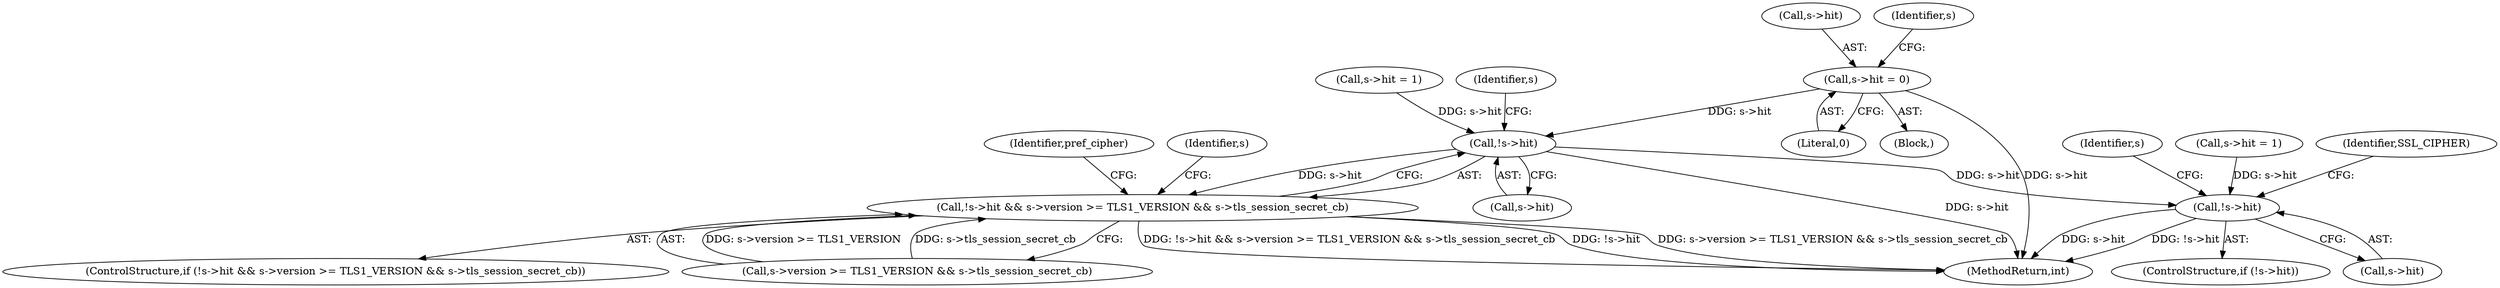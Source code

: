 digraph "0_openssl_a004e72b95835136d3f1ea90517f706c24c03da7@pointer" {
"1000433" [label="(Call,s->hit = 0)"];
"1001013" [label="(Call,!s->hit)"];
"1001012" [label="(Call,!s->hit && s->version >= TLS1_VERSION && s->tls_session_secret_cb)"];
"1001381" [label="(Call,!s->hit)"];
"1001389" [label="(Identifier,s)"];
"1001011" [label="(ControlStructure,if (!s->hit && s->version >= TLS1_VERSION && s->tls_session_secret_cb))"];
"1001014" [label="(Call,s->hit)"];
"1001381" [label="(Call,!s->hit)"];
"1001380" [label="(ControlStructure,if (!s->hit))"];
"1001064" [label="(Call,s->hit = 1)"];
"1001694" [label="(MethodReturn,int)"];
"1001382" [label="(Call,s->hit)"];
"1001012" [label="(Call,!s->hit && s->version >= TLS1_VERSION && s->tls_session_secret_cb)"];
"1001017" [label="(Call,s->version >= TLS1_VERSION && s->tls_session_secret_cb)"];
"1001522" [label="(Identifier,SSL_CIPHER)"];
"1001029" [label="(Identifier,pref_cipher)"];
"1000145" [label="(Block,)"];
"1000433" [label="(Call,s->hit = 0)"];
"1000437" [label="(Literal,0)"];
"1001020" [label="(Identifier,s)"];
"1001013" [label="(Call,!s->hit)"];
"1000434" [label="(Call,s->hit)"];
"1000481" [label="(Call,s->hit = 1)"];
"1000441" [label="(Identifier,s)"];
"1001159" [label="(Identifier,s)"];
"1000433" -> "1000145"  [label="AST: "];
"1000433" -> "1000437"  [label="CFG: "];
"1000434" -> "1000433"  [label="AST: "];
"1000437" -> "1000433"  [label="AST: "];
"1000441" -> "1000433"  [label="CFG: "];
"1000433" -> "1001694"  [label="DDG: s->hit"];
"1000433" -> "1001013"  [label="DDG: s->hit"];
"1001013" -> "1001012"  [label="AST: "];
"1001013" -> "1001014"  [label="CFG: "];
"1001014" -> "1001013"  [label="AST: "];
"1001020" -> "1001013"  [label="CFG: "];
"1001012" -> "1001013"  [label="CFG: "];
"1001013" -> "1001694"  [label="DDG: s->hit"];
"1001013" -> "1001012"  [label="DDG: s->hit"];
"1000481" -> "1001013"  [label="DDG: s->hit"];
"1001013" -> "1001381"  [label="DDG: s->hit"];
"1001012" -> "1001011"  [label="AST: "];
"1001012" -> "1001017"  [label="CFG: "];
"1001017" -> "1001012"  [label="AST: "];
"1001029" -> "1001012"  [label="CFG: "];
"1001159" -> "1001012"  [label="CFG: "];
"1001012" -> "1001694"  [label="DDG: !s->hit && s->version >= TLS1_VERSION && s->tls_session_secret_cb"];
"1001012" -> "1001694"  [label="DDG: !s->hit"];
"1001012" -> "1001694"  [label="DDG: s->version >= TLS1_VERSION && s->tls_session_secret_cb"];
"1001017" -> "1001012"  [label="DDG: s->version >= TLS1_VERSION"];
"1001017" -> "1001012"  [label="DDG: s->tls_session_secret_cb"];
"1001381" -> "1001380"  [label="AST: "];
"1001381" -> "1001382"  [label="CFG: "];
"1001382" -> "1001381"  [label="AST: "];
"1001389" -> "1001381"  [label="CFG: "];
"1001522" -> "1001381"  [label="CFG: "];
"1001381" -> "1001694"  [label="DDG: s->hit"];
"1001381" -> "1001694"  [label="DDG: !s->hit"];
"1001064" -> "1001381"  [label="DDG: s->hit"];
}
